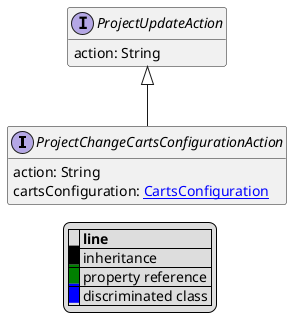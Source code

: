 @startuml

hide empty fields
hide empty methods
legend
|= |= line |
|<back:black>   </back>| inheritance |
|<back:green>   </back>| property reference |
|<back:blue>   </back>| discriminated class |
endlegend
interface ProjectChangeCartsConfigurationAction [[ProjectChangeCartsConfigurationAction.svg]] extends ProjectUpdateAction {
    action: String
    cartsConfiguration: [[CartsConfiguration.svg CartsConfiguration]]
}
interface ProjectUpdateAction [[ProjectUpdateAction.svg]]  {
    action: String
}





@enduml
